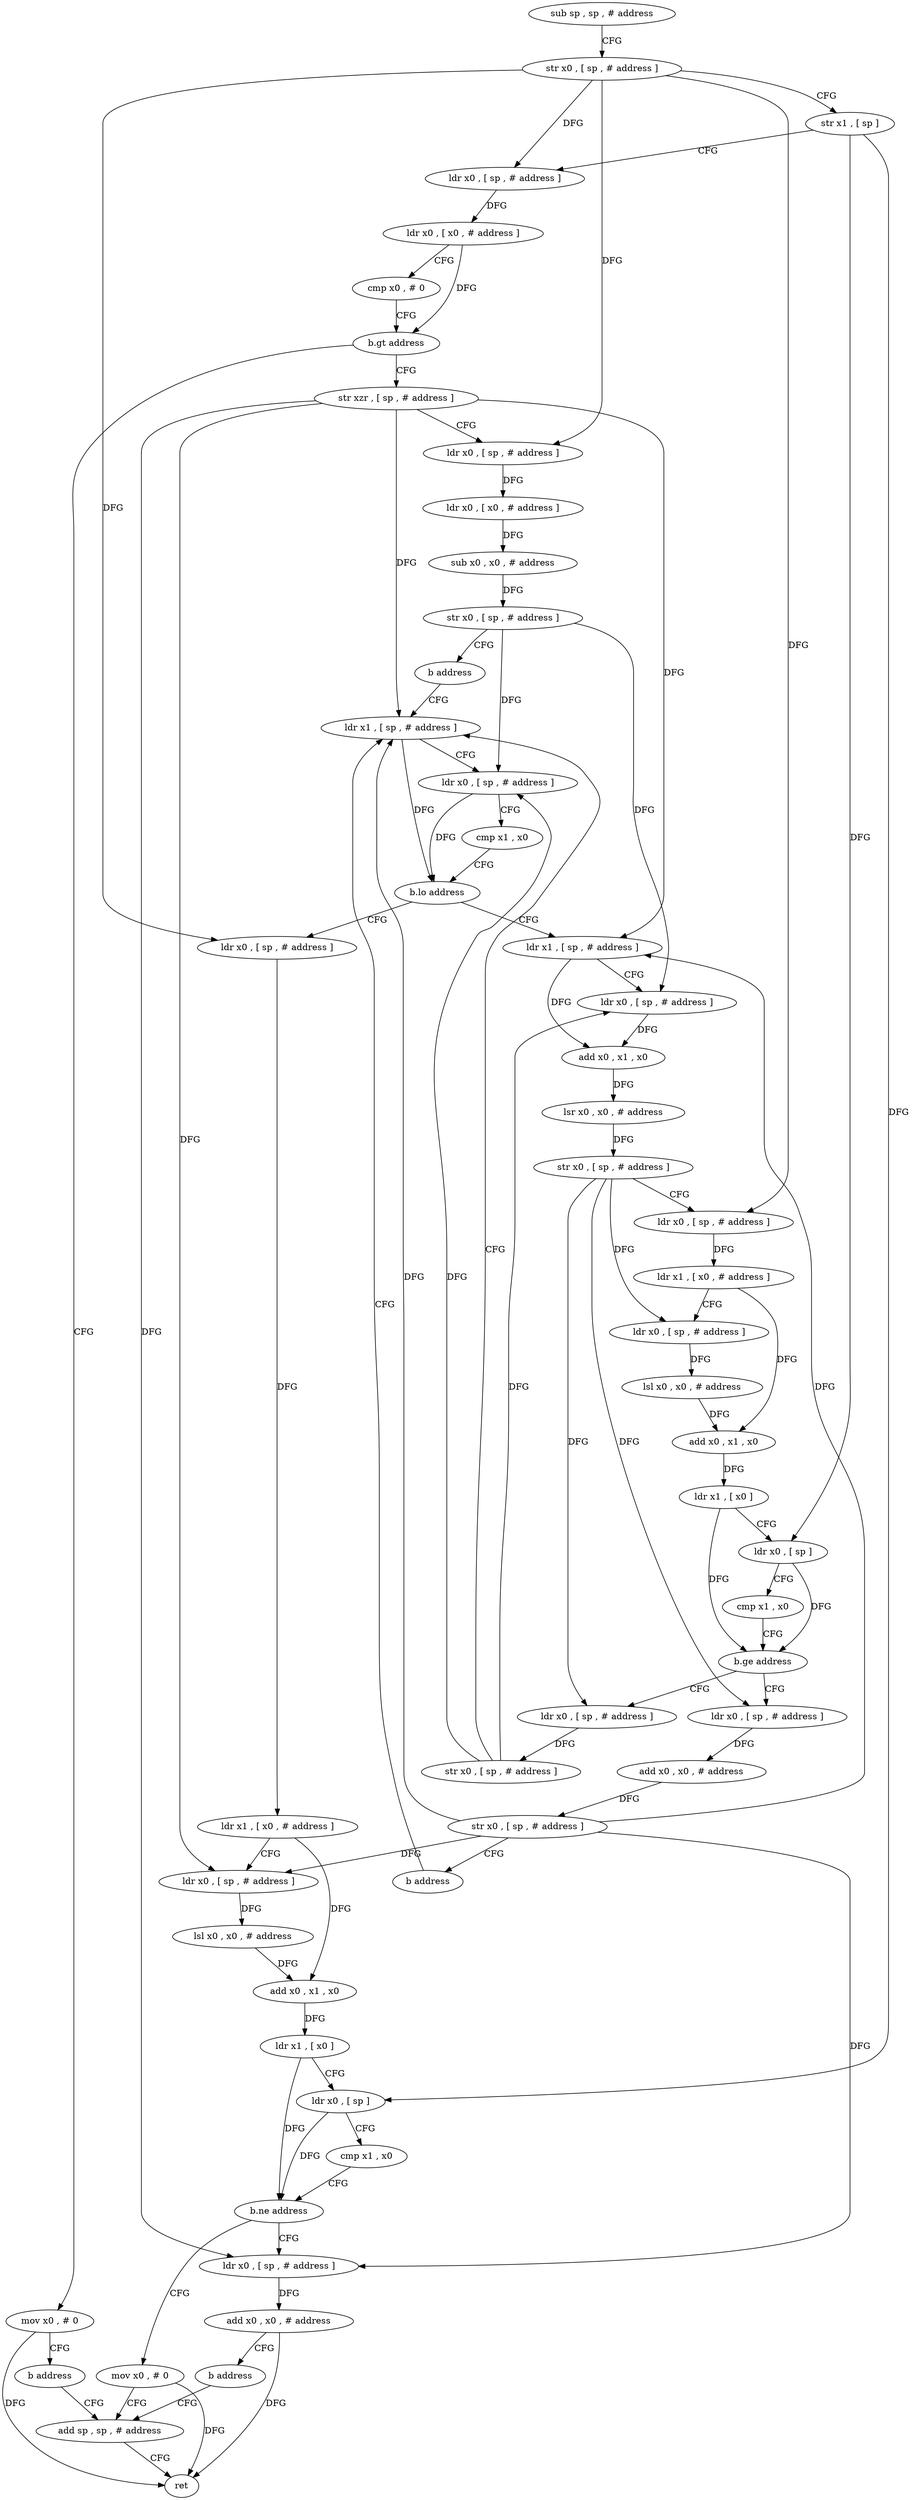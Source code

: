 digraph "func" {
"4398892" [label = "sub sp , sp , # address" ]
"4398896" [label = "str x0 , [ sp , # address ]" ]
"4398900" [label = "str x1 , [ sp ]" ]
"4398904" [label = "ldr x0 , [ sp , # address ]" ]
"4398908" [label = "ldr x0 , [ x0 , # address ]" ]
"4398912" [label = "cmp x0 , # 0" ]
"4398916" [label = "b.gt address" ]
"4398928" [label = "str xzr , [ sp , # address ]" ]
"4398920" [label = "mov x0 , # 0" ]
"4398932" [label = "ldr x0 , [ sp , # address ]" ]
"4398936" [label = "ldr x0 , [ x0 , # address ]" ]
"4398940" [label = "sub x0 , x0 , # address" ]
"4398944" [label = "str x0 , [ sp , # address ]" ]
"4398948" [label = "b address" ]
"4399032" [label = "ldr x1 , [ sp , # address ]" ]
"4398924" [label = "b address" ]
"4399100" [label = "add sp , sp , # address" ]
"4399036" [label = "ldr x0 , [ sp , # address ]" ]
"4399040" [label = "cmp x1 , x0" ]
"4399044" [label = "b.lo address" ]
"4398952" [label = "ldr x1 , [ sp , # address ]" ]
"4399048" [label = "ldr x0 , [ sp , # address ]" ]
"4399104" [label = "ret" ]
"4398956" [label = "ldr x0 , [ sp , # address ]" ]
"4398960" [label = "add x0 , x1 , x0" ]
"4398964" [label = "lsr x0 , x0 , # address" ]
"4398968" [label = "str x0 , [ sp , # address ]" ]
"4398972" [label = "ldr x0 , [ sp , # address ]" ]
"4398976" [label = "ldr x1 , [ x0 , # address ]" ]
"4398980" [label = "ldr x0 , [ sp , # address ]" ]
"4398984" [label = "lsl x0 , x0 , # address" ]
"4398988" [label = "add x0 , x1 , x0" ]
"4398992" [label = "ldr x1 , [ x0 ]" ]
"4398996" [label = "ldr x0 , [ sp ]" ]
"4399000" [label = "cmp x1 , x0" ]
"4399004" [label = "b.ge address" ]
"4399024" [label = "ldr x0 , [ sp , # address ]" ]
"4399008" [label = "ldr x0 , [ sp , # address ]" ]
"4399052" [label = "ldr x1 , [ x0 , # address ]" ]
"4399056" [label = "ldr x0 , [ sp , # address ]" ]
"4399060" [label = "lsl x0 , x0 , # address" ]
"4399064" [label = "add x0 , x1 , x0" ]
"4399068" [label = "ldr x1 , [ x0 ]" ]
"4399072" [label = "ldr x0 , [ sp ]" ]
"4399076" [label = "cmp x1 , x0" ]
"4399080" [label = "b.ne address" ]
"4399096" [label = "mov x0 , # 0" ]
"4399084" [label = "ldr x0 , [ sp , # address ]" ]
"4399028" [label = "str x0 , [ sp , # address ]" ]
"4399012" [label = "add x0 , x0 , # address" ]
"4399016" [label = "str x0 , [ sp , # address ]" ]
"4399020" [label = "b address" ]
"4399088" [label = "add x0 , x0 , # address" ]
"4399092" [label = "b address" ]
"4398892" -> "4398896" [ label = "CFG" ]
"4398896" -> "4398900" [ label = "CFG" ]
"4398896" -> "4398904" [ label = "DFG" ]
"4398896" -> "4398932" [ label = "DFG" ]
"4398896" -> "4398972" [ label = "DFG" ]
"4398896" -> "4399048" [ label = "DFG" ]
"4398900" -> "4398904" [ label = "CFG" ]
"4398900" -> "4398996" [ label = "DFG" ]
"4398900" -> "4399072" [ label = "DFG" ]
"4398904" -> "4398908" [ label = "DFG" ]
"4398908" -> "4398912" [ label = "CFG" ]
"4398908" -> "4398916" [ label = "DFG" ]
"4398912" -> "4398916" [ label = "CFG" ]
"4398916" -> "4398928" [ label = "CFG" ]
"4398916" -> "4398920" [ label = "CFG" ]
"4398928" -> "4398932" [ label = "CFG" ]
"4398928" -> "4399032" [ label = "DFG" ]
"4398928" -> "4398952" [ label = "DFG" ]
"4398928" -> "4399056" [ label = "DFG" ]
"4398928" -> "4399084" [ label = "DFG" ]
"4398920" -> "4398924" [ label = "CFG" ]
"4398920" -> "4399104" [ label = "DFG" ]
"4398932" -> "4398936" [ label = "DFG" ]
"4398936" -> "4398940" [ label = "DFG" ]
"4398940" -> "4398944" [ label = "DFG" ]
"4398944" -> "4398948" [ label = "CFG" ]
"4398944" -> "4399036" [ label = "DFG" ]
"4398944" -> "4398956" [ label = "DFG" ]
"4398948" -> "4399032" [ label = "CFG" ]
"4399032" -> "4399036" [ label = "CFG" ]
"4399032" -> "4399044" [ label = "DFG" ]
"4398924" -> "4399100" [ label = "CFG" ]
"4399100" -> "4399104" [ label = "CFG" ]
"4399036" -> "4399040" [ label = "CFG" ]
"4399036" -> "4399044" [ label = "DFG" ]
"4399040" -> "4399044" [ label = "CFG" ]
"4399044" -> "4398952" [ label = "CFG" ]
"4399044" -> "4399048" [ label = "CFG" ]
"4398952" -> "4398956" [ label = "CFG" ]
"4398952" -> "4398960" [ label = "DFG" ]
"4399048" -> "4399052" [ label = "DFG" ]
"4398956" -> "4398960" [ label = "DFG" ]
"4398960" -> "4398964" [ label = "DFG" ]
"4398964" -> "4398968" [ label = "DFG" ]
"4398968" -> "4398972" [ label = "CFG" ]
"4398968" -> "4398980" [ label = "DFG" ]
"4398968" -> "4399024" [ label = "DFG" ]
"4398968" -> "4399008" [ label = "DFG" ]
"4398972" -> "4398976" [ label = "DFG" ]
"4398976" -> "4398980" [ label = "CFG" ]
"4398976" -> "4398988" [ label = "DFG" ]
"4398980" -> "4398984" [ label = "DFG" ]
"4398984" -> "4398988" [ label = "DFG" ]
"4398988" -> "4398992" [ label = "DFG" ]
"4398992" -> "4398996" [ label = "CFG" ]
"4398992" -> "4399004" [ label = "DFG" ]
"4398996" -> "4399000" [ label = "CFG" ]
"4398996" -> "4399004" [ label = "DFG" ]
"4399000" -> "4399004" [ label = "CFG" ]
"4399004" -> "4399024" [ label = "CFG" ]
"4399004" -> "4399008" [ label = "CFG" ]
"4399024" -> "4399028" [ label = "DFG" ]
"4399008" -> "4399012" [ label = "DFG" ]
"4399052" -> "4399056" [ label = "CFG" ]
"4399052" -> "4399064" [ label = "DFG" ]
"4399056" -> "4399060" [ label = "DFG" ]
"4399060" -> "4399064" [ label = "DFG" ]
"4399064" -> "4399068" [ label = "DFG" ]
"4399068" -> "4399072" [ label = "CFG" ]
"4399068" -> "4399080" [ label = "DFG" ]
"4399072" -> "4399076" [ label = "CFG" ]
"4399072" -> "4399080" [ label = "DFG" ]
"4399076" -> "4399080" [ label = "CFG" ]
"4399080" -> "4399096" [ label = "CFG" ]
"4399080" -> "4399084" [ label = "CFG" ]
"4399096" -> "4399100" [ label = "CFG" ]
"4399096" -> "4399104" [ label = "DFG" ]
"4399084" -> "4399088" [ label = "DFG" ]
"4399028" -> "4399032" [ label = "CFG" ]
"4399028" -> "4399036" [ label = "DFG" ]
"4399028" -> "4398956" [ label = "DFG" ]
"4399012" -> "4399016" [ label = "DFG" ]
"4399016" -> "4399020" [ label = "CFG" ]
"4399016" -> "4399032" [ label = "DFG" ]
"4399016" -> "4398952" [ label = "DFG" ]
"4399016" -> "4399056" [ label = "DFG" ]
"4399016" -> "4399084" [ label = "DFG" ]
"4399020" -> "4399032" [ label = "CFG" ]
"4399088" -> "4399092" [ label = "CFG" ]
"4399088" -> "4399104" [ label = "DFG" ]
"4399092" -> "4399100" [ label = "CFG" ]
}
